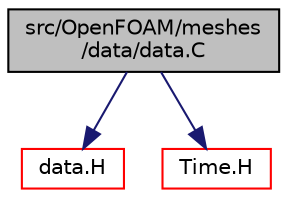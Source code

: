 digraph "src/OpenFOAM/meshes/data/data.C"
{
  bgcolor="transparent";
  edge [fontname="Helvetica",fontsize="10",labelfontname="Helvetica",labelfontsize="10"];
  node [fontname="Helvetica",fontsize="10",shape=record];
  Node0 [label="src/OpenFOAM/meshes\l/data/data.C",height=0.2,width=0.4,color="black", fillcolor="grey75", style="filled", fontcolor="black"];
  Node0 -> Node1 [color="midnightblue",fontsize="10",style="solid",fontname="Helvetica"];
  Node1 [label="data.H",height=0.2,width=0.4,color="red",URL="$a11876.html"];
  Node0 -> Node111 [color="midnightblue",fontsize="10",style="solid",fontname="Helvetica"];
  Node111 [label="Time.H",height=0.2,width=0.4,color="red",URL="$a10025.html"];
}
